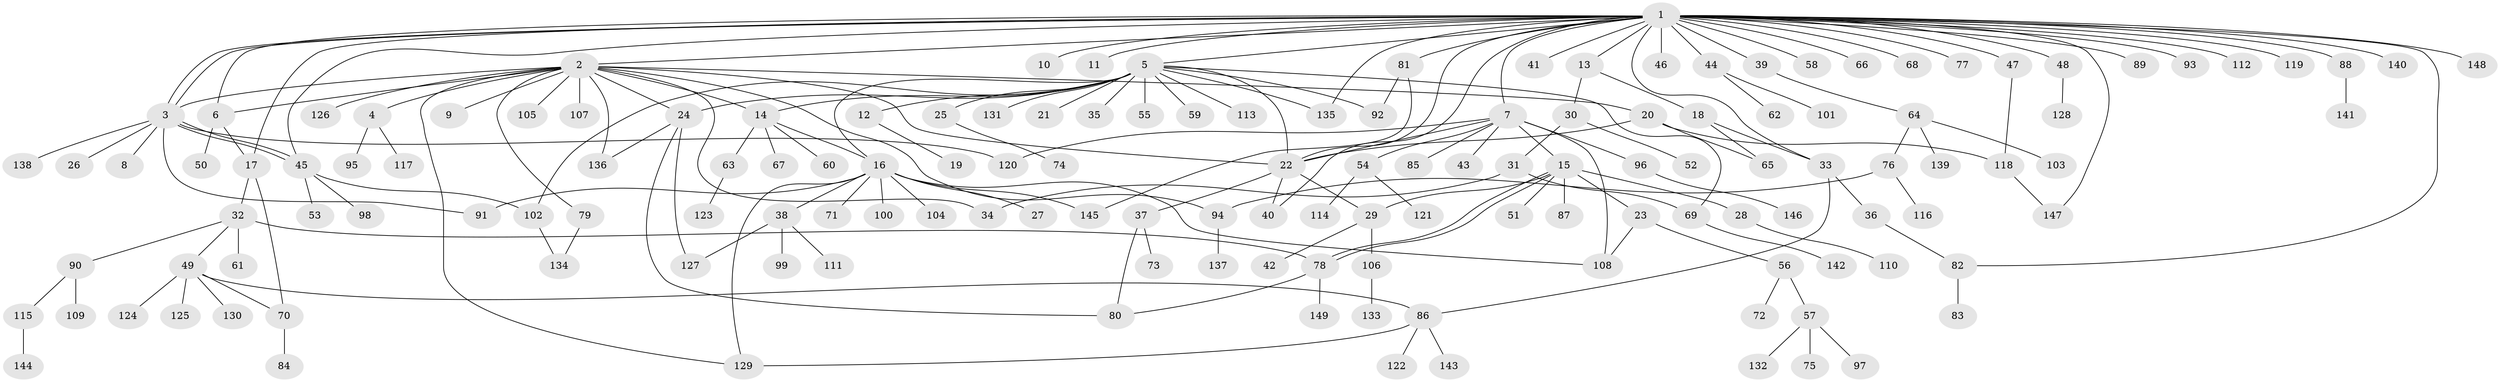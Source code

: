 // coarse degree distribution, {1: 0.7837837837837838, 3: 0.02702702702702703, 40: 0.013513513513513514, 2: 0.08108108108108109, 13: 0.013513513513513514, 5: 0.02702702702702703, 8: 0.013513513513513514, 4: 0.013513513513513514, 6: 0.013513513513513514, 11: 0.013513513513513514}
// Generated by graph-tools (version 1.1) at 2025/50/03/04/25 21:50:36]
// undirected, 149 vertices, 190 edges
graph export_dot {
graph [start="1"]
  node [color=gray90,style=filled];
  1;
  2;
  3;
  4;
  5;
  6;
  7;
  8;
  9;
  10;
  11;
  12;
  13;
  14;
  15;
  16;
  17;
  18;
  19;
  20;
  21;
  22;
  23;
  24;
  25;
  26;
  27;
  28;
  29;
  30;
  31;
  32;
  33;
  34;
  35;
  36;
  37;
  38;
  39;
  40;
  41;
  42;
  43;
  44;
  45;
  46;
  47;
  48;
  49;
  50;
  51;
  52;
  53;
  54;
  55;
  56;
  57;
  58;
  59;
  60;
  61;
  62;
  63;
  64;
  65;
  66;
  67;
  68;
  69;
  70;
  71;
  72;
  73;
  74;
  75;
  76;
  77;
  78;
  79;
  80;
  81;
  82;
  83;
  84;
  85;
  86;
  87;
  88;
  89;
  90;
  91;
  92;
  93;
  94;
  95;
  96;
  97;
  98;
  99;
  100;
  101;
  102;
  103;
  104;
  105;
  106;
  107;
  108;
  109;
  110;
  111;
  112;
  113;
  114;
  115;
  116;
  117;
  118;
  119;
  120;
  121;
  122;
  123;
  124;
  125;
  126;
  127;
  128;
  129;
  130;
  131;
  132;
  133;
  134;
  135;
  136;
  137;
  138;
  139;
  140;
  141;
  142;
  143;
  144;
  145;
  146;
  147;
  148;
  149;
  1 -- 2;
  1 -- 3;
  1 -- 3;
  1 -- 5;
  1 -- 6;
  1 -- 7;
  1 -- 10;
  1 -- 11;
  1 -- 13;
  1 -- 17;
  1 -- 22;
  1 -- 33;
  1 -- 39;
  1 -- 40;
  1 -- 41;
  1 -- 44;
  1 -- 45;
  1 -- 46;
  1 -- 47;
  1 -- 48;
  1 -- 58;
  1 -- 66;
  1 -- 68;
  1 -- 77;
  1 -- 81;
  1 -- 82;
  1 -- 88;
  1 -- 89;
  1 -- 93;
  1 -- 112;
  1 -- 119;
  1 -- 135;
  1 -- 140;
  1 -- 147;
  1 -- 148;
  2 -- 3;
  2 -- 4;
  2 -- 6;
  2 -- 9;
  2 -- 14;
  2 -- 20;
  2 -- 22;
  2 -- 24;
  2 -- 34;
  2 -- 79;
  2 -- 94;
  2 -- 105;
  2 -- 107;
  2 -- 126;
  2 -- 129;
  2 -- 136;
  3 -- 8;
  3 -- 26;
  3 -- 45;
  3 -- 45;
  3 -- 91;
  3 -- 120;
  3 -- 138;
  4 -- 95;
  4 -- 117;
  5 -- 12;
  5 -- 14;
  5 -- 16;
  5 -- 21;
  5 -- 22;
  5 -- 24;
  5 -- 25;
  5 -- 35;
  5 -- 55;
  5 -- 59;
  5 -- 69;
  5 -- 92;
  5 -- 102;
  5 -- 113;
  5 -- 131;
  5 -- 135;
  6 -- 17;
  6 -- 50;
  7 -- 15;
  7 -- 22;
  7 -- 43;
  7 -- 54;
  7 -- 85;
  7 -- 96;
  7 -- 108;
  7 -- 120;
  12 -- 19;
  13 -- 18;
  13 -- 30;
  14 -- 16;
  14 -- 60;
  14 -- 63;
  14 -- 67;
  15 -- 23;
  15 -- 28;
  15 -- 29;
  15 -- 51;
  15 -- 78;
  15 -- 78;
  15 -- 87;
  16 -- 27;
  16 -- 38;
  16 -- 71;
  16 -- 91;
  16 -- 100;
  16 -- 104;
  16 -- 108;
  16 -- 129;
  16 -- 145;
  17 -- 32;
  17 -- 70;
  18 -- 33;
  18 -- 65;
  20 -- 22;
  20 -- 65;
  20 -- 118;
  22 -- 29;
  22 -- 37;
  22 -- 40;
  23 -- 56;
  23 -- 108;
  24 -- 80;
  24 -- 127;
  24 -- 136;
  25 -- 74;
  28 -- 110;
  29 -- 42;
  29 -- 106;
  30 -- 31;
  30 -- 52;
  31 -- 34;
  31 -- 69;
  32 -- 49;
  32 -- 61;
  32 -- 78;
  32 -- 90;
  33 -- 36;
  33 -- 86;
  36 -- 82;
  37 -- 73;
  37 -- 80;
  38 -- 99;
  38 -- 111;
  38 -- 127;
  39 -- 64;
  44 -- 62;
  44 -- 101;
  45 -- 53;
  45 -- 98;
  45 -- 102;
  47 -- 118;
  48 -- 128;
  49 -- 70;
  49 -- 86;
  49 -- 124;
  49 -- 125;
  49 -- 130;
  54 -- 114;
  54 -- 121;
  56 -- 57;
  56 -- 72;
  57 -- 75;
  57 -- 97;
  57 -- 132;
  63 -- 123;
  64 -- 76;
  64 -- 103;
  64 -- 139;
  69 -- 142;
  70 -- 84;
  76 -- 94;
  76 -- 116;
  78 -- 80;
  78 -- 149;
  79 -- 134;
  81 -- 92;
  81 -- 145;
  82 -- 83;
  86 -- 122;
  86 -- 129;
  86 -- 143;
  88 -- 141;
  90 -- 109;
  90 -- 115;
  94 -- 137;
  96 -- 146;
  102 -- 134;
  106 -- 133;
  115 -- 144;
  118 -- 147;
}
